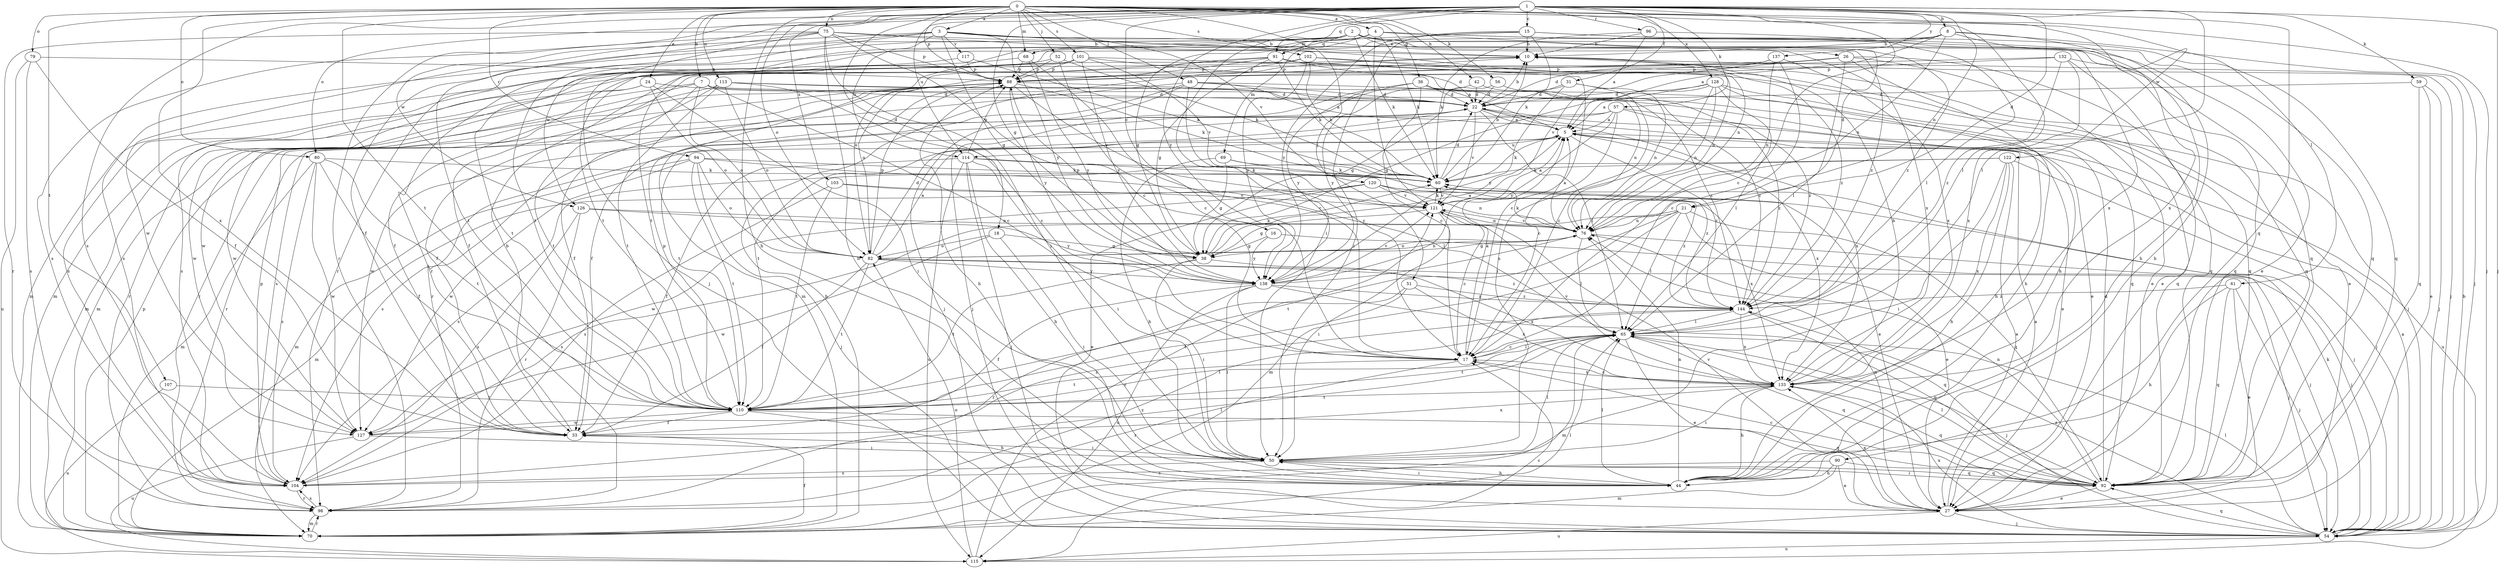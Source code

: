 strict digraph  {
0;
1;
2;
3;
4;
5;
7;
8;
10;
15;
16;
17;
18;
21;
22;
24;
26;
27;
31;
33;
36;
38;
42;
44;
48;
50;
51;
52;
54;
56;
57;
59;
60;
61;
65;
68;
69;
70;
75;
76;
79;
80;
82;
88;
90;
91;
92;
94;
96;
98;
101;
102;
103;
104;
107;
110;
113;
114;
115;
117;
120;
121;
122;
126;
127;
128;
132;
133;
137;
138;
144;
0 -> 3  [label=a];
0 -> 4  [label=a];
0 -> 7  [label=b];
0 -> 18  [label=d];
0 -> 24  [label=e];
0 -> 36  [label=g];
0 -> 42  [label=h];
0 -> 44  [label=h];
0 -> 48  [label=i];
0 -> 51  [label=j];
0 -> 52  [label=j];
0 -> 54  [label=j];
0 -> 56  [label=k];
0 -> 61  [label=l];
0 -> 65  [label=l];
0 -> 68  [label=m];
0 -> 75  [label=n];
0 -> 79  [label=o];
0 -> 80  [label=o];
0 -> 88  [label=p];
0 -> 94  [label=r];
0 -> 101  [label=s];
0 -> 102  [label=s];
0 -> 107  [label=t];
0 -> 110  [label=t];
0 -> 113  [label=u];
0 -> 122  [label=w];
0 -> 128  [label=x];
0 -> 33  [label=x];
1 -> 8  [label=b];
1 -> 15  [label=c];
1 -> 16  [label=c];
1 -> 17  [label=c];
1 -> 21  [label=d];
1 -> 31  [label=f];
1 -> 38  [label=g];
1 -> 50  [label=i];
1 -> 54  [label=j];
1 -> 57  [label=k];
1 -> 59  [label=k];
1 -> 65  [label=l];
1 -> 76  [label=n];
1 -> 80  [label=o];
1 -> 82  [label=o];
1 -> 90  [label=q];
1 -> 91  [label=q];
1 -> 96  [label=r];
1 -> 98  [label=r];
1 -> 103  [label=s];
1 -> 104  [label=s];
1 -> 114  [label=u];
1 -> 126  [label=w];
1 -> 137  [label=y];
1 -> 138  [label=y];
2 -> 26  [label=e];
2 -> 60  [label=k];
2 -> 91  [label=q];
2 -> 92  [label=q];
2 -> 98  [label=r];
2 -> 104  [label=s];
2 -> 110  [label=t];
2 -> 126  [label=w];
2 -> 133  [label=x];
2 -> 144  [label=z];
3 -> 10  [label=b];
3 -> 33  [label=f];
3 -> 38  [label=g];
3 -> 76  [label=n];
3 -> 110  [label=t];
3 -> 114  [label=u];
3 -> 117  [label=v];
3 -> 120  [label=v];
3 -> 127  [label=w];
3 -> 138  [label=y];
3 -> 144  [label=z];
4 -> 21  [label=d];
4 -> 27  [label=e];
4 -> 38  [label=g];
4 -> 60  [label=k];
4 -> 68  [label=m];
4 -> 69  [label=m];
4 -> 92  [label=q];
4 -> 121  [label=v];
5 -> 60  [label=k];
5 -> 104  [label=s];
5 -> 114  [label=u];
5 -> 115  [label=u];
5 -> 133  [label=x];
5 -> 144  [label=z];
7 -> 17  [label=c];
7 -> 22  [label=d];
7 -> 70  [label=m];
7 -> 76  [label=n];
7 -> 82  [label=o];
7 -> 110  [label=t];
7 -> 127  [label=w];
8 -> 5  [label=a];
8 -> 10  [label=b];
8 -> 44  [label=h];
8 -> 54  [label=j];
8 -> 76  [label=n];
8 -> 98  [label=r];
8 -> 110  [label=t];
8 -> 133  [label=x];
10 -> 88  [label=p];
10 -> 92  [label=q];
10 -> 144  [label=z];
15 -> 10  [label=b];
15 -> 44  [label=h];
15 -> 50  [label=i];
15 -> 60  [label=k];
15 -> 82  [label=o];
15 -> 92  [label=q];
15 -> 138  [label=y];
16 -> 38  [label=g];
16 -> 54  [label=j];
16 -> 138  [label=y];
17 -> 5  [label=a];
17 -> 65  [label=l];
17 -> 98  [label=r];
17 -> 110  [label=t];
17 -> 133  [label=x];
18 -> 38  [label=g];
18 -> 50  [label=i];
18 -> 82  [label=o];
18 -> 127  [label=w];
21 -> 27  [label=e];
21 -> 65  [label=l];
21 -> 70  [label=m];
21 -> 76  [label=n];
21 -> 92  [label=q];
21 -> 104  [label=s];
21 -> 110  [label=t];
22 -> 5  [label=a];
22 -> 10  [label=b];
22 -> 27  [label=e];
22 -> 65  [label=l];
22 -> 98  [label=r];
22 -> 110  [label=t];
22 -> 121  [label=v];
22 -> 133  [label=x];
24 -> 22  [label=d];
24 -> 50  [label=i];
24 -> 82  [label=o];
24 -> 98  [label=r];
24 -> 127  [label=w];
26 -> 27  [label=e];
26 -> 33  [label=f];
26 -> 44  [label=h];
26 -> 65  [label=l];
26 -> 88  [label=p];
26 -> 92  [label=q];
26 -> 121  [label=v];
27 -> 5  [label=a];
27 -> 54  [label=j];
27 -> 76  [label=n];
27 -> 115  [label=u];
27 -> 121  [label=v];
27 -> 133  [label=x];
31 -> 17  [label=c];
31 -> 22  [label=d];
31 -> 76  [label=n];
31 -> 98  [label=r];
31 -> 138  [label=y];
33 -> 10  [label=b];
33 -> 50  [label=i];
33 -> 133  [label=x];
36 -> 17  [label=c];
36 -> 22  [label=d];
36 -> 27  [label=e];
36 -> 54  [label=j];
36 -> 92  [label=q];
36 -> 138  [label=y];
38 -> 5  [label=a];
38 -> 50  [label=i];
38 -> 60  [label=k];
38 -> 88  [label=p];
38 -> 110  [label=t];
38 -> 133  [label=x];
42 -> 22  [label=d];
42 -> 138  [label=y];
42 -> 144  [label=z];
44 -> 50  [label=i];
44 -> 65  [label=l];
44 -> 76  [label=n];
48 -> 5  [label=a];
48 -> 17  [label=c];
48 -> 22  [label=d];
48 -> 33  [label=f];
48 -> 54  [label=j];
48 -> 104  [label=s];
48 -> 144  [label=z];
50 -> 44  [label=h];
50 -> 65  [label=l];
50 -> 92  [label=q];
50 -> 104  [label=s];
51 -> 98  [label=r];
51 -> 110  [label=t];
51 -> 133  [label=x];
51 -> 144  [label=z];
52 -> 17  [label=c];
52 -> 60  [label=k];
52 -> 88  [label=p];
52 -> 110  [label=t];
54 -> 5  [label=a];
54 -> 10  [label=b];
54 -> 60  [label=k];
54 -> 65  [label=l];
54 -> 92  [label=q];
54 -> 115  [label=u];
54 -> 133  [label=x];
54 -> 144  [label=z];
56 -> 22  [label=d];
56 -> 38  [label=g];
56 -> 144  [label=z];
57 -> 5  [label=a];
57 -> 17  [label=c];
57 -> 44  [label=h];
57 -> 110  [label=t];
57 -> 127  [label=w];
57 -> 138  [label=y];
57 -> 144  [label=z];
59 -> 22  [label=d];
59 -> 27  [label=e];
59 -> 54  [label=j];
59 -> 92  [label=q];
60 -> 10  [label=b];
60 -> 22  [label=d];
60 -> 121  [label=v];
61 -> 27  [label=e];
61 -> 44  [label=h];
61 -> 54  [label=j];
61 -> 92  [label=q];
61 -> 144  [label=z];
65 -> 17  [label=c];
65 -> 27  [label=e];
65 -> 54  [label=j];
65 -> 70  [label=m];
65 -> 92  [label=q];
65 -> 110  [label=t];
68 -> 17  [label=c];
68 -> 70  [label=m];
68 -> 88  [label=p];
68 -> 138  [label=y];
69 -> 38  [label=g];
69 -> 44  [label=h];
69 -> 60  [label=k];
69 -> 144  [label=z];
70 -> 10  [label=b];
70 -> 33  [label=f];
70 -> 65  [label=l];
70 -> 88  [label=p];
70 -> 98  [label=r];
75 -> 10  [label=b];
75 -> 17  [label=c];
75 -> 44  [label=h];
75 -> 50  [label=i];
75 -> 54  [label=j];
75 -> 88  [label=p];
75 -> 98  [label=r];
75 -> 104  [label=s];
75 -> 110  [label=t];
75 -> 133  [label=x];
76 -> 5  [label=a];
76 -> 38  [label=g];
76 -> 54  [label=j];
76 -> 60  [label=k];
76 -> 65  [label=l];
76 -> 82  [label=o];
76 -> 121  [label=v];
79 -> 33  [label=f];
79 -> 88  [label=p];
79 -> 104  [label=s];
79 -> 115  [label=u];
80 -> 33  [label=f];
80 -> 60  [label=k];
80 -> 70  [label=m];
80 -> 104  [label=s];
80 -> 110  [label=t];
80 -> 127  [label=w];
82 -> 5  [label=a];
82 -> 22  [label=d];
82 -> 33  [label=f];
82 -> 54  [label=j];
82 -> 76  [label=n];
82 -> 88  [label=p];
82 -> 110  [label=t];
82 -> 138  [label=y];
82 -> 144  [label=z];
88 -> 22  [label=d];
88 -> 33  [label=f];
88 -> 44  [label=h];
88 -> 60  [label=k];
88 -> 98  [label=r];
88 -> 121  [label=v];
88 -> 138  [label=y];
90 -> 27  [label=e];
90 -> 44  [label=h];
90 -> 70  [label=m];
90 -> 92  [label=q];
90 -> 104  [label=s];
91 -> 17  [label=c];
91 -> 22  [label=d];
91 -> 38  [label=g];
91 -> 54  [label=j];
91 -> 60  [label=k];
91 -> 70  [label=m];
91 -> 82  [label=o];
91 -> 88  [label=p];
92 -> 17  [label=c];
92 -> 22  [label=d];
92 -> 27  [label=e];
92 -> 50  [label=i];
92 -> 65  [label=l];
92 -> 76  [label=n];
94 -> 54  [label=j];
94 -> 60  [label=k];
94 -> 65  [label=l];
94 -> 70  [label=m];
94 -> 82  [label=o];
94 -> 110  [label=t];
94 -> 127  [label=w];
96 -> 5  [label=a];
96 -> 10  [label=b];
96 -> 60  [label=k];
96 -> 65  [label=l];
98 -> 70  [label=m];
98 -> 104  [label=s];
98 -> 144  [label=z];
101 -> 5  [label=a];
101 -> 33  [label=f];
101 -> 76  [label=n];
101 -> 88  [label=p];
101 -> 104  [label=s];
101 -> 121  [label=v];
101 -> 138  [label=y];
102 -> 27  [label=e];
102 -> 60  [label=k];
102 -> 88  [label=p];
102 -> 92  [label=q];
102 -> 127  [label=w];
102 -> 138  [label=y];
103 -> 54  [label=j];
103 -> 104  [label=s];
103 -> 110  [label=t];
103 -> 121  [label=v];
104 -> 65  [label=l];
104 -> 88  [label=p];
104 -> 98  [label=r];
107 -> 110  [label=t];
107 -> 115  [label=u];
110 -> 33  [label=f];
110 -> 44  [label=h];
110 -> 65  [label=l];
110 -> 88  [label=p];
110 -> 92  [label=q];
110 -> 127  [label=w];
113 -> 17  [label=c];
113 -> 22  [label=d];
113 -> 33  [label=f];
113 -> 70  [label=m];
113 -> 82  [label=o];
113 -> 92  [label=q];
113 -> 110  [label=t];
114 -> 27  [label=e];
114 -> 33  [label=f];
114 -> 44  [label=h];
114 -> 50  [label=i];
114 -> 54  [label=j];
114 -> 60  [label=k];
114 -> 88  [label=p];
114 -> 115  [label=u];
115 -> 17  [label=c];
115 -> 82  [label=o];
115 -> 121  [label=v];
117 -> 60  [label=k];
117 -> 88  [label=p];
117 -> 104  [label=s];
120 -> 27  [label=e];
120 -> 70  [label=m];
120 -> 76  [label=n];
120 -> 121  [label=v];
120 -> 127  [label=w];
120 -> 133  [label=x];
120 -> 144  [label=z];
121 -> 5  [label=a];
121 -> 17  [label=c];
121 -> 38  [label=g];
121 -> 50  [label=i];
121 -> 60  [label=k];
121 -> 76  [label=n];
122 -> 27  [label=e];
122 -> 44  [label=h];
122 -> 50  [label=i];
122 -> 54  [label=j];
122 -> 60  [label=k];
122 -> 104  [label=s];
122 -> 133  [label=x];
126 -> 76  [label=n];
126 -> 98  [label=r];
126 -> 104  [label=s];
126 -> 138  [label=y];
127 -> 50  [label=i];
127 -> 115  [label=u];
127 -> 144  [label=z];
128 -> 5  [label=a];
128 -> 22  [label=d];
128 -> 38  [label=g];
128 -> 44  [label=h];
128 -> 50  [label=i];
128 -> 54  [label=j];
128 -> 65  [label=l];
128 -> 76  [label=n];
132 -> 27  [label=e];
132 -> 70  [label=m];
132 -> 88  [label=p];
132 -> 92  [label=q];
132 -> 133  [label=x];
132 -> 144  [label=z];
133 -> 10  [label=b];
133 -> 17  [label=c];
133 -> 44  [label=h];
133 -> 50  [label=i];
133 -> 92  [label=q];
133 -> 110  [label=t];
133 -> 121  [label=v];
137 -> 17  [label=c];
137 -> 22  [label=d];
137 -> 76  [label=n];
137 -> 88  [label=p];
137 -> 133  [label=x];
138 -> 33  [label=f];
138 -> 50  [label=i];
138 -> 76  [label=n];
138 -> 92  [label=q];
138 -> 115  [label=u];
138 -> 121  [label=v];
138 -> 144  [label=z];
144 -> 65  [label=l];
144 -> 92  [label=q];
144 -> 133  [label=x];
}

